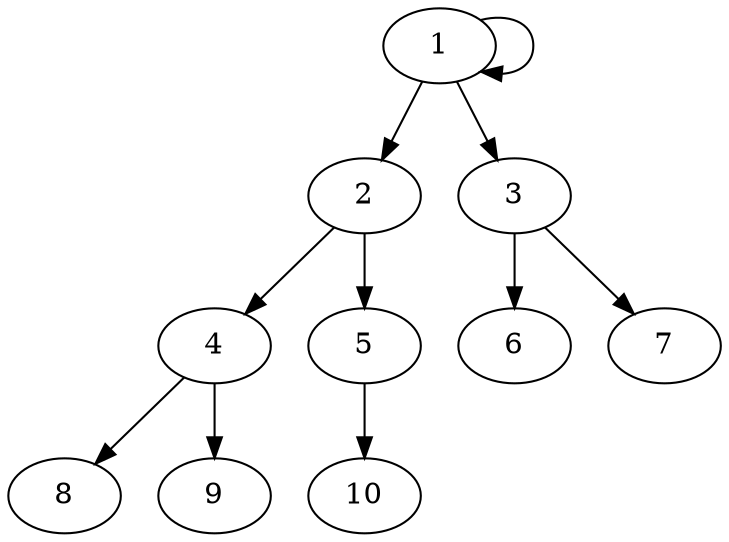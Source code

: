 strict digraph  {
	graph [epsilon=0.001];
	1 -> 1;
	1 -> 2;
	1 -> 3;
	2 -> 4;
	2 -> 5;
	4 -> 8;
	4 -> 9;
	5 -> 10;
	3 -> 6;
	3 -> 7;
}
